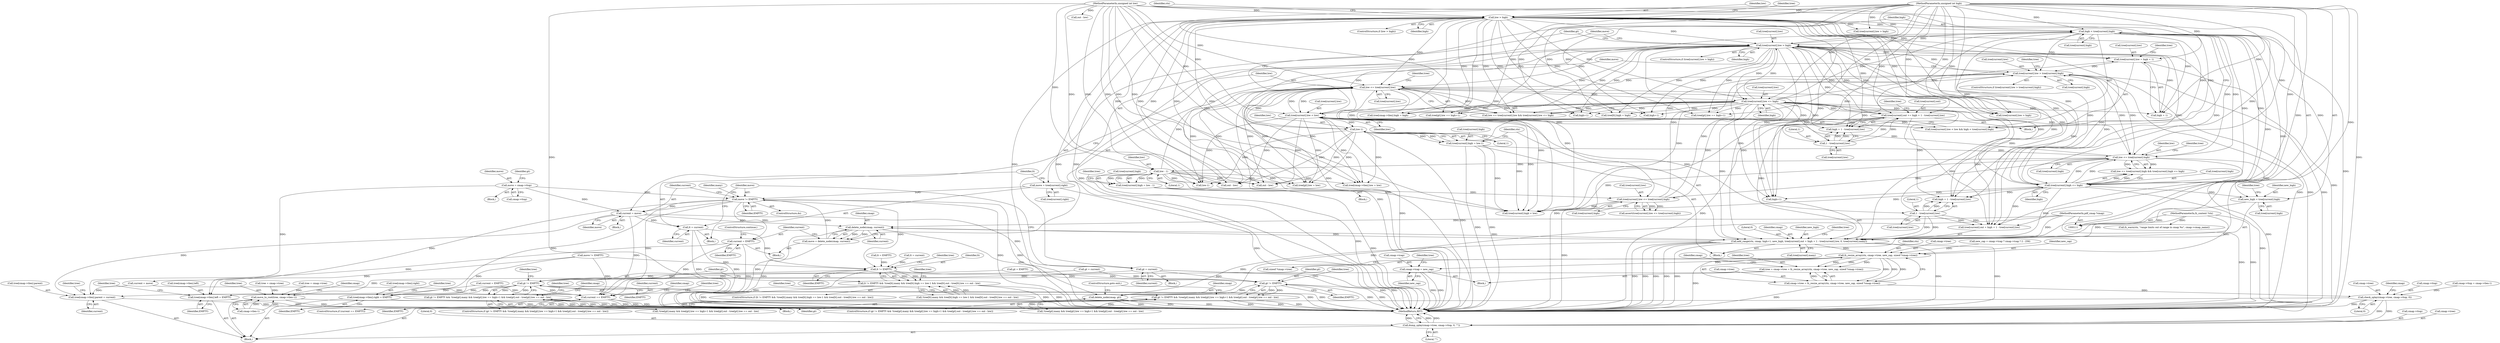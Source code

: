 digraph "0_ghostscript_f597300439e62f5e921f0d7b1e880b5c1a1f1607@API" {
"1000360" [label="(Call,move != EMPTY)"];
"1000220" [label="(Call,move = delete_node(cmap, current))"];
"1000222" [label="(Call,delete_node(cmap, current))"];
"1000303" [label="(Call,add_range(ctx, cmap, high+1, new_high, tree[current].out + high + 1 - tree[current].low, 0, tree[current].many))"];
"1000112" [label="(MethodParameterIn,fz_context *ctx)"];
"1000287" [label="(Call,new_high = tree[current].high)"];
"1000278" [label="(Call,high < tree[current].high)"];
"1000123" [label="(Call,low > high)"];
"1000114" [label="(MethodParameterIn,unsigned int low)"];
"1000115" [label="(MethodParameterIn,unsigned int high)"];
"1000337" [label="(Call,tree[current].low > high)"];
"1000208" [label="(Call,tree[current].low > tree[current].high)"];
"1000198" [label="(Call,tree[current].low = high + 1)"];
"1000175" [label="(Call,tree[current].low <= high)"];
"1000168" [label="(Call,low <= tree[current].low)"];
"1000300" [label="(Call,low-1)"];
"1000271" [label="(Call,tree[current].low < low)"];
"1000232" [label="(Call,low <= tree[current].high)"];
"1000257" [label="(Call,tree[current].low <= tree[current].high)"];
"1000247" [label="(Call,tree[current].high = low - 1)"];
"1000253" [label="(Call,low - 1)"];
"1000294" [label="(Call,tree[current].high = low-1)"];
"1000239" [label="(Call,tree[current].high <= high)"];
"1000318" [label="(Call,1 - tree[current].low)"];
"1000183" [label="(Call,tree[current].out += high + 1 - tree[current].low)"];
"1000191" [label="(Call,1 - tree[current].low)"];
"1000113" [label="(MethodParameterIn,pdf_cmap *cmap)"];
"1000163" [label="(Call,current = move)"];
"1000360" [label="(Call,move != EMPTY)"];
"1000350" [label="(Call,move = tree[current].right)"];
"1000145" [label="(Call,move = cmap->ttop)"];
"1000225" [label="(Call,current = EMPTY)"];
"1000634" [label="(Call,tree[cmap->tlen].parent = current)"];
"1000675" [label="(Call,current == EMPTY)"];
"1000410" [label="(Call,lt != EMPTY)"];
"1000409" [label="(Call,lt != EMPTY && !tree[lt].many && tree[lt].high == low-1 && tree[lt].out - tree[lt].low == out - low)"];
"1000455" [label="(Call,gt != EMPTY)"];
"1000454" [label="(Call,gt != EMPTY && !tree[gt].many && tree[gt].low == high+1 && tree[gt].out - tree[gt].low == out - low)"];
"1000502" [label="(Call,delete_node(cmap, gt))"];
"1000508" [label="(Call,gt != EMPTY)"];
"1000507" [label="(Call,gt != EMPTY && !tree[gt].many && tree[gt].low == high+1 && tree[gt].out - tree[gt].low == out - low)"];
"1000643" [label="(Call,tree[cmap->tlen].left = EMPTY)"];
"1000652" [label="(Call,tree[cmap->tlen].right = EMPTY)"];
"1000591" [label="(Call,fz_resize_array(ctx, cmap->tree, new_cap, sizeof *cmap->tree))"];
"1000585" [label="(Call,tree = cmap->tree = fz_resize_array(ctx, cmap->tree, new_cap, sizeof *cmap->tree))"];
"1000724" [label="(Call,move_to_root(tree, cmap->tlen-1))"];
"1000587" [label="(Call,cmap->tree = fz_resize_array(ctx, cmap->tree, new_cap, sizeof *cmap->tree))"];
"1000742" [label="(Call,check_splay(cmap->tree, cmap->ttop, 0))"];
"1000750" [label="(Call,dump_splay(cmap->tree, cmap->ttop, 0, \"\"))"];
"1000602" [label="(Call,cmap->tcap = new_cap)"];
"1000345" [label="(Call,gt = current)"];
"1000357" [label="(Call,lt = current)"];
"1000224" [label="(Identifier,current)"];
"1000204" [label="(Call,high + 1)"];
"1000227" [label="(Identifier,EMPTY)"];
"1000124" [label="(Identifier,low)"];
"1000660" [label="(Identifier,EMPTY)"];
"1000226" [label="(Identifier,current)"];
"1000359" [label="(Identifier,current)"];
"1000279" [label="(Identifier,high)"];
"1000651" [label="(Identifier,EMPTY)"];
"1000277" [label="(Identifier,low)"];
"1000544" [label="(Call,tree[gt].low = low)"];
"1000507" [label="(Call,gt != EMPTY && !tree[gt].many && tree[gt].low == high+1 && tree[gt].out - tree[gt].low == out - low)"];
"1000597" [label="(Call,sizeof *cmap->tree)"];
"1000573" [label="(Call,new_cap = cmap->tcap ? cmap->tcap * 2 : 256)"];
"1000134" [label="(Call,tree = cmap->tree)"];
"1000706" [label="(Call,tree[current].high < low)"];
"1000367" [label="(Call,current = move)"];
"1000406" [label="(Identifier,many)"];
"1000685" [label="(Call,tree[current].low > high)"];
"1000458" [label="(Call,!tree[gt].many && tree[gt].low == high+1 && tree[gt].out - tree[gt].low == out - low)"];
"1000642" [label="(Identifier,current)"];
"1000757" [label="(Literal,0)"];
"1000386" [label="(Call,gt = current)"];
"1000257" [label="(Call,tree[current].low <= tree[current].high)"];
"1000731" [label="(Call,cmap->ttop = cmap->tlen-1)"];
"1000503" [label="(Identifier,cmap)"];
"1000357" [label="(Call,lt = current)"];
"1000754" [label="(Call,cmap->ttop)"];
"1000604" [label="(Identifier,cmap)"];
"1000417" [label="(Identifier,tree)"];
"1000272" [label="(Call,tree[current].low)"];
"1000442" [label="(Call,out - low)"];
"1000547" [label="(Identifier,tree)"];
"1000183" [label="(Call,tree[current].out += high + 1 - tree[current].low)"];
"1000127" [label="(Call,fz_warn(ctx, \"range limits out of range in cmap %s\", cmap->cmap_name))"];
"1000510" [label="(Identifier,EMPTY)"];
"1000472" [label="(Call,high+1)"];
"1000201" [label="(Identifier,tree)"];
"1000302" [label="(Literal,1)"];
"1000675" [label="(Call,current == EMPTY)"];
"1000301" [label="(Identifier,low)"];
"1000135" [label="(Identifier,tree)"];
"1000233" [label="(Identifier,low)"];
"1000332" [label="(Identifier,tree)"];
"1000676" [label="(Identifier,current)"];
"1000260" [label="(Identifier,tree)"];
"1000519" [label="(Call,tree[gt].low == high+1)"];
"1000175" [label="(Call,tree[current].low <= high)"];
"1000371" [label="(Call,tree[current].low > high)"];
"1000362" [label="(Identifier,EMPTY)"];
"1000456" [label="(Identifier,gt)"];
"1000297" [label="(Identifier,tree)"];
"1000325" [label="(Literal,0)"];
"1000225" [label="(Call,current = EMPTY)"];
"1000664" [label="(Identifier,tree)"];
"1000246" [label="(Block,)"];
"1000506" [label="(ControlStructure,if (gt != EMPTY && !tree[gt].many && tree[gt].low == high+1 && tree[gt].out - tree[gt].low == out - low))"];
"1000181" [label="(Identifier,high)"];
"1000222" [label="(Call,delete_node(cmap, current))"];
"1000270" [label="(Call,tree[current].low < low && high < tree[current].high)"];
"1000316" [label="(Call,high + 1 - tree[current].low)"];
"1000743" [label="(Call,cmap->tree)"];
"1000199" [label="(Call,tree[current].low)"];
"1000751" [label="(Call,cmap->tree)"];
"1000165" [label="(Identifier,move)"];
"1000209" [label="(Call,tree[current].low)"];
"1000560" [label="(Call,current = EMPTY)"];
"1000361" [label="(Identifier,move)"];
"1000258" [label="(Call,tree[current].low)"];
"1000596" [label="(Identifier,new_cap)"];
"1000752" [label="(Identifier,cmap)"];
"1000336" [label="(ControlStructure,if (tree[current].low > high))"];
"1000592" [label="(Identifier,ctx)"];
"1000168" [label="(Call,low <= tree[current].low)"];
"1000123" [label="(Call,low > high)"];
"1000152" [label="(Identifier,gt)"];
"1000253" [label="(Call,low - 1)"];
"1000115" [label="(MethodParameterIn,unsigned int high)"];
"1000726" [label="(Call,cmap->tlen-1)"];
"1000119" [label="(Block,)"];
"1000198" [label="(Call,tree[current].low = high + 1)"];
"1000191" [label="(Call,1 - tree[current].low)"];
"1000677" [label="(Identifier,EMPTY)"];
"1000162" [label="(Block,)"];
"1000505" [label="(ControlStructure,goto exit;)"];
"1000410" [label="(Call,lt != EMPTY)"];
"1000588" [label="(Call,cmap->tree)"];
"1000345" [label="(Call,gt = current)"];
"1000571" [label="(Block,)"];
"1000189" [label="(Call,high + 1 - tree[current].low)"];
"1000306" [label="(Call,high+1)"];
"1000326" [label="(Call,tree[current].many)"];
"1000446" [label="(Call,tree[lt].high = high)"];
"1000242" [label="(Identifier,tree)"];
"1000245" [label="(Identifier,high)"];
"1000352" [label="(Call,tree[current].right)"];
"1000733" [label="(Identifier,cmap)"];
"1000742" [label="(Call,check_splay(cmap->tree, cmap->ttop, 0))"];
"1000228" [label="(ControlStructure,continue;)"];
"1000635" [label="(Call,tree[cmap->tlen].parent)"];
"1000350" [label="(Call,move = tree[current].right)"];
"1000303" [label="(Call,add_range(ctx, cmap, high+1, new_high, tree[current].out + high + 1 - tree[current].low, 0, tree[current].many))"];
"1000287" [label="(Call,new_high = tree[current].high)"];
"1000232" [label="(Call,low <= tree[current].high)"];
"1000300" [label="(Call,low-1)"];
"1000412" [label="(Identifier,EMPTY)"];
"1000511" [label="(Call,!tree[gt].many && tree[gt].low == high+1 && tree[gt].out - tree[gt].low == out - low)"];
"1000305" [label="(Identifier,cmap)"];
"1000427" [label="(Call,low-1)"];
"1000634" [label="(Call,tree[cmap->tlen].parent = current)"];
"1000586" [label="(Identifier,tree)"];
"1000643" [label="(Call,tree[cmap->tlen].left = EMPTY)"];
"1000540" [label="(Call,out - low)"];
"1000655" [label="(Identifier,tree)"];
"1000151" [label="(Call,gt = EMPTY)"];
"1000169" [label="(Identifier,low)"];
"1000263" [label="(Call,tree[current].high)"];
"1000143" [label="(Block,)"];
"1000161" [label="(ControlStructure,do)"];
"1000409" [label="(Call,lt != EMPTY && !tree[lt].many && tree[lt].high == low-1 && tree[lt].out - tree[lt].low == out - low)"];
"1000254" [label="(Identifier,low)"];
"1000114" [label="(MethodParameterIn,unsigned int low)"];
"1000455" [label="(Call,gt != EMPTY)"];
"1000758" [label="(Literal,\"\")"];
"1000285" [label="(Block,)"];
"1000585" [label="(Call,tree = cmap->tree = fz_resize_array(ctx, cmap->tree, new_cap, sizeof *cmap->tree))"];
"1000184" [label="(Call,tree[current].out)"];
"1000411" [label="(Identifier,lt)"];
"1000309" [label="(Identifier,new_high)"];
"1000525" [label="(Call,high+1)"];
"1000343" [label="(Identifier,high)"];
"1000750" [label="(Call,dump_splay(cmap->tree, cmap->ttop, 0, \"\"))"];
"1000155" [label="(Call,lt = EMPTY)"];
"1000337" [label="(Call,tree[current].low > high)"];
"1000746" [label="(Call,cmap->ttop)"];
"1000644" [label="(Call,tree[cmap->tlen].left)"];
"1000211" [label="(Identifier,tree)"];
"1000240" [label="(Call,tree[current].high)"];
"1000234" [label="(Call,tree[current].high)"];
"1000606" [label="(Identifier,new_cap)"];
"1000344" [label="(Block,)"];
"1000248" [label="(Call,tree[current].high)"];
"1000587" [label="(Call,cmap->tree = fz_resize_array(ctx, cmap->tree, new_cap, sizeof *cmap->tree))"];
"1000318" [label="(Call,1 - tree[current].low)"];
"1000176" [label="(Call,tree[current].low)"];
"1000170" [label="(Call,tree[current].low)"];
"1000146" [label="(Identifier,move)"];
"1000351" [label="(Identifier,move)"];
"1000112" [label="(MethodParameterIn,fz_context *ctx)"];
"1000494" [label="(Identifier,tree)"];
"1000490" [label="(Block,)"];
"1000346" [label="(Identifier,gt)"];
"1000502" [label="(Call,delete_node(cmap, gt))"];
"1000607" [label="(Call,tree[cmap->tlen].low = low)"];
"1000271" [label="(Call,tree[current].low < low)"];
"1000163" [label="(Call,current = move)"];
"1000349" [label="(Block,)"];
"1000223" [label="(Identifier,cmap)"];
"1000304" [label="(Identifier,ctx)"];
"1000122" [label="(ControlStructure,if (low > high))"];
"1000401" [label="(Call,move != EMPTY)"];
"1000725" [label="(Identifier,tree)"];
"1000147" [label="(Call,cmap->ttop)"];
"1000602" [label="(Call,cmap->tcap = new_cap)"];
"1000193" [label="(Call,tree[current].low)"];
"1000449" [label="(Identifier,tree)"];
"1000591" [label="(Call,fz_resize_array(ctx, cmap->tree, new_cap, sizeof *cmap->tree))"];
"1000207" [label="(ControlStructure,if (tree[current].low > tree[current].high))"];
"1000759" [label="(MethodReturn,RET)"];
"1000320" [label="(Call,tree[current].low)"];
"1000603" [label="(Call,cmap->tcap)"];
"1000347" [label="(Identifier,current)"];
"1000255" [label="(Literal,1)"];
"1000294" [label="(Call,tree[current].high = low-1)"];
"1000288" [label="(Identifier,new_high)"];
"1000338" [label="(Call,tree[current].low)"];
"1000610" [label="(Identifier,tree)"];
"1000192" [label="(Literal,1)"];
"1000289" [label="(Call,tree[current].high)"];
"1000239" [label="(Call,tree[current].high <= high)"];
"1000646" [label="(Identifier,tree)"];
"1000280" [label="(Call,tree[current].high)"];
"1000128" [label="(Identifier,ctx)"];
"1000653" [label="(Call,tree[cmap->tlen].right)"];
"1000220" [label="(Call,move = delete_node(cmap, current))"];
"1000454" [label="(Call,gt != EMPTY && !tree[gt].many && tree[gt].low == high+1 && tree[gt].out - tree[gt].low == out - low)"];
"1000724" [label="(Call,move_to_root(tree, cmap->tlen-1))"];
"1000509" [label="(Identifier,gt)"];
"1000295" [label="(Call,tree[current].high)"];
"1000125" [label="(Identifier,high)"];
"1000247" [label="(Call,tree[current].high = low - 1)"];
"1000164" [label="(Identifier,current)"];
"1000182" [label="(Block,)"];
"1000508" [label="(Call,gt != EMPTY)"];
"1000256" [label="(Call,assert(tree[current].low <= tree[current].high))"];
"1000219" [label="(Block,)"];
"1000453" [label="(ControlStructure,if (gt != EMPTY && !tree[gt].many && tree[gt].low == high+1 && tree[gt].out - tree[gt].low == out - low))"];
"1000145" [label="(Call,move = cmap->ttop)"];
"1000408" [label="(ControlStructure,if (lt != EMPTY && !tree[lt].many && tree[lt].high == low-1 && tree[lt].out - tree[lt].low == out - low))"];
"1000214" [label="(Call,tree[current].high)"];
"1000178" [label="(Identifier,tree)"];
"1000457" [label="(Identifier,EMPTY)"];
"1000680" [label="(Identifier,cmap)"];
"1000566" [label="(Identifier,cmap)"];
"1000487" [label="(Call,out - low)"];
"1000466" [label="(Call,tree[gt].low == high+1)"];
"1000674" [label="(ControlStructure,if (current == EMPTY))"];
"1000515" [label="(Identifier,tree)"];
"1000593" [label="(Call,cmap->tree)"];
"1000413" [label="(Call,!tree[lt].many && tree[lt].high == low-1 && tree[lt].out - tree[lt].low == out - low)"];
"1000616" [label="(Call,tree[cmap->tlen].high = high)"];
"1000221" [label="(Identifier,move)"];
"1000231" [label="(Call,low <= tree[current].high && tree[current].high <= high)"];
"1000358" [label="(Identifier,lt)"];
"1000749" [label="(Literal,0)"];
"1000319" [label="(Literal,1)"];
"1000331" [label="(Call,tree = cmap->tree)"];
"1000113" [label="(MethodParameterIn,pdf_cmap *cmap)"];
"1000340" [label="(Identifier,tree)"];
"1000504" [label="(Identifier,gt)"];
"1000398" [label="(Call,lt = current)"];
"1000360" [label="(Call,move != EMPTY)"];
"1000208" [label="(Call,tree[current].low > tree[current].high)"];
"1000278" [label="(Call,high < tree[current].high)"];
"1000462" [label="(Identifier,tree)"];
"1000688" [label="(Identifier,tree)"];
"1000167" [label="(Call,low <= tree[current].low && tree[current].low <= high)"];
"1000652" [label="(Call,tree[cmap->tlen].right = EMPTY)"];
"1000310" [label="(Call,tree[current].out + high + 1 - tree[current].low)"];
"1000360" -> "1000161"  [label="AST: "];
"1000360" -> "1000362"  [label="CFG: "];
"1000361" -> "1000360"  [label="AST: "];
"1000362" -> "1000360"  [label="AST: "];
"1000164" -> "1000360"  [label="CFG: "];
"1000406" -> "1000360"  [label="CFG: "];
"1000360" -> "1000759"  [label="DDG: "];
"1000360" -> "1000759"  [label="DDG: "];
"1000360" -> "1000163"  [label="DDG: "];
"1000360" -> "1000225"  [label="DDG: "];
"1000220" -> "1000360"  [label="DDG: "];
"1000350" -> "1000360"  [label="DDG: "];
"1000145" -> "1000360"  [label="DDG: "];
"1000360" -> "1000410"  [label="DDG: "];
"1000360" -> "1000643"  [label="DDG: "];
"1000360" -> "1000652"  [label="DDG: "];
"1000360" -> "1000675"  [label="DDG: "];
"1000220" -> "1000219"  [label="AST: "];
"1000220" -> "1000222"  [label="CFG: "];
"1000221" -> "1000220"  [label="AST: "];
"1000222" -> "1000220"  [label="AST: "];
"1000226" -> "1000220"  [label="CFG: "];
"1000220" -> "1000759"  [label="DDG: "];
"1000222" -> "1000220"  [label="DDG: "];
"1000222" -> "1000220"  [label="DDG: "];
"1000222" -> "1000224"  [label="CFG: "];
"1000223" -> "1000222"  [label="AST: "];
"1000224" -> "1000222"  [label="AST: "];
"1000222" -> "1000759"  [label="DDG: "];
"1000303" -> "1000222"  [label="DDG: "];
"1000113" -> "1000222"  [label="DDG: "];
"1000163" -> "1000222"  [label="DDG: "];
"1000222" -> "1000303"  [label="DDG: "];
"1000222" -> "1000502"  [label="DDG: "];
"1000303" -> "1000285"  [label="AST: "];
"1000303" -> "1000326"  [label="CFG: "];
"1000304" -> "1000303"  [label="AST: "];
"1000305" -> "1000303"  [label="AST: "];
"1000306" -> "1000303"  [label="AST: "];
"1000309" -> "1000303"  [label="AST: "];
"1000310" -> "1000303"  [label="AST: "];
"1000325" -> "1000303"  [label="AST: "];
"1000326" -> "1000303"  [label="AST: "];
"1000332" -> "1000303"  [label="CFG: "];
"1000303" -> "1000759"  [label="DDG: "];
"1000303" -> "1000759"  [label="DDG: "];
"1000303" -> "1000759"  [label="DDG: "];
"1000303" -> "1000759"  [label="DDG: "];
"1000303" -> "1000759"  [label="DDG: "];
"1000303" -> "1000759"  [label="DDG: "];
"1000303" -> "1000759"  [label="DDG: "];
"1000112" -> "1000303"  [label="DDG: "];
"1000287" -> "1000303"  [label="DDG: "];
"1000183" -> "1000303"  [label="DDG: "];
"1000115" -> "1000303"  [label="DDG: "];
"1000123" -> "1000303"  [label="DDG: "];
"1000337" -> "1000303"  [label="DDG: "];
"1000175" -> "1000303"  [label="DDG: "];
"1000278" -> "1000303"  [label="DDG: "];
"1000239" -> "1000303"  [label="DDG: "];
"1000318" -> "1000303"  [label="DDG: "];
"1000318" -> "1000303"  [label="DDG: "];
"1000113" -> "1000303"  [label="DDG: "];
"1000303" -> "1000502"  [label="DDG: "];
"1000303" -> "1000591"  [label="DDG: "];
"1000112" -> "1000111"  [label="AST: "];
"1000112" -> "1000759"  [label="DDG: "];
"1000112" -> "1000127"  [label="DDG: "];
"1000112" -> "1000591"  [label="DDG: "];
"1000287" -> "1000285"  [label="AST: "];
"1000287" -> "1000289"  [label="CFG: "];
"1000288" -> "1000287"  [label="AST: "];
"1000289" -> "1000287"  [label="AST: "];
"1000297" -> "1000287"  [label="CFG: "];
"1000278" -> "1000287"  [label="DDG: "];
"1000239" -> "1000287"  [label="DDG: "];
"1000232" -> "1000287"  [label="DDG: "];
"1000278" -> "1000270"  [label="AST: "];
"1000278" -> "1000280"  [label="CFG: "];
"1000279" -> "1000278"  [label="AST: "];
"1000280" -> "1000278"  [label="AST: "];
"1000270" -> "1000278"  [label="CFG: "];
"1000278" -> "1000759"  [label="DDG: "];
"1000278" -> "1000208"  [label="DDG: "];
"1000278" -> "1000232"  [label="DDG: "];
"1000278" -> "1000270"  [label="DDG: "];
"1000278" -> "1000270"  [label="DDG: "];
"1000123" -> "1000278"  [label="DDG: "];
"1000337" -> "1000278"  [label="DDG: "];
"1000175" -> "1000278"  [label="DDG: "];
"1000239" -> "1000278"  [label="DDG: "];
"1000239" -> "1000278"  [label="DDG: "];
"1000115" -> "1000278"  [label="DDG: "];
"1000232" -> "1000278"  [label="DDG: "];
"1000278" -> "1000306"  [label="DDG: "];
"1000278" -> "1000310"  [label="DDG: "];
"1000278" -> "1000316"  [label="DDG: "];
"1000278" -> "1000337"  [label="DDG: "];
"1000278" -> "1000706"  [label="DDG: "];
"1000123" -> "1000122"  [label="AST: "];
"1000123" -> "1000125"  [label="CFG: "];
"1000124" -> "1000123"  [label="AST: "];
"1000125" -> "1000123"  [label="AST: "];
"1000128" -> "1000123"  [label="CFG: "];
"1000135" -> "1000123"  [label="CFG: "];
"1000123" -> "1000759"  [label="DDG: "];
"1000123" -> "1000759"  [label="DDG: "];
"1000123" -> "1000759"  [label="DDG: "];
"1000114" -> "1000123"  [label="DDG: "];
"1000115" -> "1000123"  [label="DDG: "];
"1000123" -> "1000168"  [label="DDG: "];
"1000123" -> "1000175"  [label="DDG: "];
"1000123" -> "1000183"  [label="DDG: "];
"1000123" -> "1000189"  [label="DDG: "];
"1000123" -> "1000198"  [label="DDG: "];
"1000123" -> "1000204"  [label="DDG: "];
"1000123" -> "1000239"  [label="DDG: "];
"1000123" -> "1000306"  [label="DDG: "];
"1000123" -> "1000310"  [label="DDG: "];
"1000123" -> "1000316"  [label="DDG: "];
"1000123" -> "1000337"  [label="DDG: "];
"1000123" -> "1000371"  [label="DDG: "];
"1000123" -> "1000427"  [label="DDG: "];
"1000123" -> "1000446"  [label="DDG: "];
"1000123" -> "1000466"  [label="DDG: "];
"1000123" -> "1000472"  [label="DDG: "];
"1000123" -> "1000487"  [label="DDG: "];
"1000123" -> "1000519"  [label="DDG: "];
"1000123" -> "1000525"  [label="DDG: "];
"1000123" -> "1000540"  [label="DDG: "];
"1000123" -> "1000544"  [label="DDG: "];
"1000123" -> "1000607"  [label="DDG: "];
"1000123" -> "1000616"  [label="DDG: "];
"1000123" -> "1000685"  [label="DDG: "];
"1000123" -> "1000706"  [label="DDG: "];
"1000114" -> "1000111"  [label="AST: "];
"1000114" -> "1000759"  [label="DDG: "];
"1000114" -> "1000168"  [label="DDG: "];
"1000114" -> "1000232"  [label="DDG: "];
"1000114" -> "1000253"  [label="DDG: "];
"1000114" -> "1000271"  [label="DDG: "];
"1000114" -> "1000300"  [label="DDG: "];
"1000114" -> "1000427"  [label="DDG: "];
"1000114" -> "1000442"  [label="DDG: "];
"1000114" -> "1000487"  [label="DDG: "];
"1000114" -> "1000540"  [label="DDG: "];
"1000114" -> "1000544"  [label="DDG: "];
"1000114" -> "1000607"  [label="DDG: "];
"1000114" -> "1000706"  [label="DDG: "];
"1000115" -> "1000111"  [label="AST: "];
"1000115" -> "1000759"  [label="DDG: "];
"1000115" -> "1000175"  [label="DDG: "];
"1000115" -> "1000183"  [label="DDG: "];
"1000115" -> "1000189"  [label="DDG: "];
"1000115" -> "1000198"  [label="DDG: "];
"1000115" -> "1000204"  [label="DDG: "];
"1000115" -> "1000239"  [label="DDG: "];
"1000115" -> "1000306"  [label="DDG: "];
"1000115" -> "1000310"  [label="DDG: "];
"1000115" -> "1000316"  [label="DDG: "];
"1000115" -> "1000337"  [label="DDG: "];
"1000115" -> "1000371"  [label="DDG: "];
"1000115" -> "1000446"  [label="DDG: "];
"1000115" -> "1000466"  [label="DDG: "];
"1000115" -> "1000472"  [label="DDG: "];
"1000115" -> "1000519"  [label="DDG: "];
"1000115" -> "1000525"  [label="DDG: "];
"1000115" -> "1000616"  [label="DDG: "];
"1000115" -> "1000685"  [label="DDG: "];
"1000337" -> "1000336"  [label="AST: "];
"1000337" -> "1000343"  [label="CFG: "];
"1000338" -> "1000337"  [label="AST: "];
"1000343" -> "1000337"  [label="AST: "];
"1000346" -> "1000337"  [label="CFG: "];
"1000351" -> "1000337"  [label="CFG: "];
"1000337" -> "1000759"  [label="DDG: "];
"1000337" -> "1000759"  [label="DDG: "];
"1000337" -> "1000759"  [label="DDG: "];
"1000337" -> "1000168"  [label="DDG: "];
"1000337" -> "1000175"  [label="DDG: "];
"1000337" -> "1000183"  [label="DDG: "];
"1000337" -> "1000189"  [label="DDG: "];
"1000337" -> "1000198"  [label="DDG: "];
"1000337" -> "1000204"  [label="DDG: "];
"1000337" -> "1000239"  [label="DDG: "];
"1000337" -> "1000306"  [label="DDG: "];
"1000337" -> "1000310"  [label="DDG: "];
"1000337" -> "1000316"  [label="DDG: "];
"1000208" -> "1000337"  [label="DDG: "];
"1000257" -> "1000337"  [label="DDG: "];
"1000271" -> "1000337"  [label="DDG: "];
"1000318" -> "1000337"  [label="DDG: "];
"1000175" -> "1000337"  [label="DDG: "];
"1000239" -> "1000337"  [label="DDG: "];
"1000337" -> "1000446"  [label="DDG: "];
"1000337" -> "1000466"  [label="DDG: "];
"1000337" -> "1000472"  [label="DDG: "];
"1000337" -> "1000519"  [label="DDG: "];
"1000337" -> "1000525"  [label="DDG: "];
"1000337" -> "1000616"  [label="DDG: "];
"1000337" -> "1000685"  [label="DDG: "];
"1000337" -> "1000685"  [label="DDG: "];
"1000208" -> "1000207"  [label="AST: "];
"1000208" -> "1000214"  [label="CFG: "];
"1000209" -> "1000208"  [label="AST: "];
"1000214" -> "1000208"  [label="AST: "];
"1000221" -> "1000208"  [label="CFG: "];
"1000340" -> "1000208"  [label="CFG: "];
"1000208" -> "1000759"  [label="DDG: "];
"1000208" -> "1000759"  [label="DDG: "];
"1000208" -> "1000759"  [label="DDG: "];
"1000208" -> "1000168"  [label="DDG: "];
"1000198" -> "1000208"  [label="DDG: "];
"1000257" -> "1000208"  [label="DDG: "];
"1000294" -> "1000208"  [label="DDG: "];
"1000232" -> "1000208"  [label="DDG: "];
"1000239" -> "1000208"  [label="DDG: "];
"1000208" -> "1000232"  [label="DDG: "];
"1000208" -> "1000685"  [label="DDG: "];
"1000208" -> "1000706"  [label="DDG: "];
"1000198" -> "1000182"  [label="AST: "];
"1000198" -> "1000204"  [label="CFG: "];
"1000199" -> "1000198"  [label="AST: "];
"1000204" -> "1000198"  [label="AST: "];
"1000211" -> "1000198"  [label="CFG: "];
"1000198" -> "1000759"  [label="DDG: "];
"1000175" -> "1000198"  [label="DDG: "];
"1000175" -> "1000167"  [label="AST: "];
"1000175" -> "1000181"  [label="CFG: "];
"1000176" -> "1000175"  [label="AST: "];
"1000181" -> "1000175"  [label="AST: "];
"1000167" -> "1000175"  [label="CFG: "];
"1000175" -> "1000167"  [label="DDG: "];
"1000175" -> "1000167"  [label="DDG: "];
"1000168" -> "1000175"  [label="DDG: "];
"1000175" -> "1000183"  [label="DDG: "];
"1000175" -> "1000189"  [label="DDG: "];
"1000175" -> "1000191"  [label="DDG: "];
"1000175" -> "1000204"  [label="DDG: "];
"1000175" -> "1000239"  [label="DDG: "];
"1000175" -> "1000257"  [label="DDG: "];
"1000175" -> "1000271"  [label="DDG: "];
"1000175" -> "1000306"  [label="DDG: "];
"1000175" -> "1000310"  [label="DDG: "];
"1000175" -> "1000316"  [label="DDG: "];
"1000175" -> "1000446"  [label="DDG: "];
"1000175" -> "1000466"  [label="DDG: "];
"1000175" -> "1000472"  [label="DDG: "];
"1000175" -> "1000519"  [label="DDG: "];
"1000175" -> "1000525"  [label="DDG: "];
"1000175" -> "1000616"  [label="DDG: "];
"1000175" -> "1000685"  [label="DDG: "];
"1000168" -> "1000167"  [label="AST: "];
"1000168" -> "1000170"  [label="CFG: "];
"1000169" -> "1000168"  [label="AST: "];
"1000170" -> "1000168"  [label="AST: "];
"1000178" -> "1000168"  [label="CFG: "];
"1000167" -> "1000168"  [label="CFG: "];
"1000168" -> "1000759"  [label="DDG: "];
"1000168" -> "1000167"  [label="DDG: "];
"1000168" -> "1000167"  [label="DDG: "];
"1000300" -> "1000168"  [label="DDG: "];
"1000271" -> "1000168"  [label="DDG: "];
"1000253" -> "1000168"  [label="DDG: "];
"1000168" -> "1000191"  [label="DDG: "];
"1000168" -> "1000232"  [label="DDG: "];
"1000168" -> "1000257"  [label="DDG: "];
"1000168" -> "1000271"  [label="DDG: "];
"1000168" -> "1000427"  [label="DDG: "];
"1000168" -> "1000487"  [label="DDG: "];
"1000168" -> "1000540"  [label="DDG: "];
"1000168" -> "1000544"  [label="DDG: "];
"1000168" -> "1000607"  [label="DDG: "];
"1000168" -> "1000706"  [label="DDG: "];
"1000300" -> "1000294"  [label="AST: "];
"1000300" -> "1000302"  [label="CFG: "];
"1000301" -> "1000300"  [label="AST: "];
"1000302" -> "1000300"  [label="AST: "];
"1000294" -> "1000300"  [label="CFG: "];
"1000300" -> "1000759"  [label="DDG: "];
"1000300" -> "1000294"  [label="DDG: "];
"1000300" -> "1000294"  [label="DDG: "];
"1000271" -> "1000300"  [label="DDG: "];
"1000300" -> "1000427"  [label="DDG: "];
"1000300" -> "1000487"  [label="DDG: "];
"1000300" -> "1000540"  [label="DDG: "];
"1000300" -> "1000544"  [label="DDG: "];
"1000300" -> "1000607"  [label="DDG: "];
"1000300" -> "1000706"  [label="DDG: "];
"1000271" -> "1000270"  [label="AST: "];
"1000271" -> "1000277"  [label="CFG: "];
"1000272" -> "1000271"  [label="AST: "];
"1000277" -> "1000271"  [label="AST: "];
"1000279" -> "1000271"  [label="CFG: "];
"1000270" -> "1000271"  [label="CFG: "];
"1000271" -> "1000759"  [label="DDG: "];
"1000271" -> "1000270"  [label="DDG: "];
"1000271" -> "1000270"  [label="DDG: "];
"1000232" -> "1000271"  [label="DDG: "];
"1000271" -> "1000318"  [label="DDG: "];
"1000271" -> "1000427"  [label="DDG: "];
"1000271" -> "1000487"  [label="DDG: "];
"1000271" -> "1000540"  [label="DDG: "];
"1000271" -> "1000544"  [label="DDG: "];
"1000271" -> "1000607"  [label="DDG: "];
"1000271" -> "1000706"  [label="DDG: "];
"1000232" -> "1000231"  [label="AST: "];
"1000232" -> "1000234"  [label="CFG: "];
"1000233" -> "1000232"  [label="AST: "];
"1000234" -> "1000232"  [label="AST: "];
"1000242" -> "1000232"  [label="CFG: "];
"1000231" -> "1000232"  [label="CFG: "];
"1000232" -> "1000759"  [label="DDG: "];
"1000232" -> "1000231"  [label="DDG: "];
"1000232" -> "1000231"  [label="DDG: "];
"1000257" -> "1000232"  [label="DDG: "];
"1000294" -> "1000232"  [label="DDG: "];
"1000239" -> "1000232"  [label="DDG: "];
"1000232" -> "1000239"  [label="DDG: "];
"1000232" -> "1000253"  [label="DDG: "];
"1000232" -> "1000706"  [label="DDG: "];
"1000257" -> "1000256"  [label="AST: "];
"1000257" -> "1000263"  [label="CFG: "];
"1000258" -> "1000257"  [label="AST: "];
"1000263" -> "1000257"  [label="AST: "];
"1000256" -> "1000257"  [label="CFG: "];
"1000257" -> "1000759"  [label="DDG: "];
"1000257" -> "1000256"  [label="DDG: "];
"1000257" -> "1000256"  [label="DDG: "];
"1000247" -> "1000257"  [label="DDG: "];
"1000257" -> "1000706"  [label="DDG: "];
"1000247" -> "1000246"  [label="AST: "];
"1000247" -> "1000253"  [label="CFG: "];
"1000248" -> "1000247"  [label="AST: "];
"1000253" -> "1000247"  [label="AST: "];
"1000260" -> "1000247"  [label="CFG: "];
"1000247" -> "1000759"  [label="DDG: "];
"1000253" -> "1000247"  [label="DDG: "];
"1000253" -> "1000247"  [label="DDG: "];
"1000253" -> "1000255"  [label="CFG: "];
"1000254" -> "1000253"  [label="AST: "];
"1000255" -> "1000253"  [label="AST: "];
"1000253" -> "1000759"  [label="DDG: "];
"1000253" -> "1000427"  [label="DDG: "];
"1000253" -> "1000487"  [label="DDG: "];
"1000253" -> "1000540"  [label="DDG: "];
"1000253" -> "1000544"  [label="DDG: "];
"1000253" -> "1000607"  [label="DDG: "];
"1000253" -> "1000706"  [label="DDG: "];
"1000294" -> "1000285"  [label="AST: "];
"1000295" -> "1000294"  [label="AST: "];
"1000304" -> "1000294"  [label="CFG: "];
"1000294" -> "1000759"  [label="DDG: "];
"1000294" -> "1000759"  [label="DDG: "];
"1000294" -> "1000706"  [label="DDG: "];
"1000239" -> "1000231"  [label="AST: "];
"1000239" -> "1000245"  [label="CFG: "];
"1000240" -> "1000239"  [label="AST: "];
"1000245" -> "1000239"  [label="AST: "];
"1000231" -> "1000239"  [label="CFG: "];
"1000239" -> "1000759"  [label="DDG: "];
"1000239" -> "1000231"  [label="DDG: "];
"1000239" -> "1000231"  [label="DDG: "];
"1000239" -> "1000306"  [label="DDG: "];
"1000239" -> "1000310"  [label="DDG: "];
"1000239" -> "1000316"  [label="DDG: "];
"1000239" -> "1000706"  [label="DDG: "];
"1000318" -> "1000316"  [label="AST: "];
"1000318" -> "1000320"  [label="CFG: "];
"1000319" -> "1000318"  [label="AST: "];
"1000320" -> "1000318"  [label="AST: "];
"1000316" -> "1000318"  [label="CFG: "];
"1000318" -> "1000310"  [label="DDG: "];
"1000318" -> "1000310"  [label="DDG: "];
"1000318" -> "1000316"  [label="DDG: "];
"1000318" -> "1000316"  [label="DDG: "];
"1000183" -> "1000182"  [label="AST: "];
"1000183" -> "1000189"  [label="CFG: "];
"1000184" -> "1000183"  [label="AST: "];
"1000189" -> "1000183"  [label="AST: "];
"1000201" -> "1000183"  [label="CFG: "];
"1000183" -> "1000759"  [label="DDG: "];
"1000183" -> "1000759"  [label="DDG: "];
"1000191" -> "1000183"  [label="DDG: "];
"1000191" -> "1000183"  [label="DDG: "];
"1000183" -> "1000310"  [label="DDG: "];
"1000191" -> "1000189"  [label="AST: "];
"1000191" -> "1000193"  [label="CFG: "];
"1000192" -> "1000191"  [label="AST: "];
"1000193" -> "1000191"  [label="AST: "];
"1000189" -> "1000191"  [label="CFG: "];
"1000191" -> "1000189"  [label="DDG: "];
"1000191" -> "1000189"  [label="DDG: "];
"1000113" -> "1000111"  [label="AST: "];
"1000113" -> "1000759"  [label="DDG: "];
"1000113" -> "1000502"  [label="DDG: "];
"1000163" -> "1000162"  [label="AST: "];
"1000163" -> "1000165"  [label="CFG: "];
"1000164" -> "1000163"  [label="AST: "];
"1000165" -> "1000163"  [label="AST: "];
"1000169" -> "1000163"  [label="CFG: "];
"1000145" -> "1000163"  [label="DDG: "];
"1000163" -> "1000345"  [label="DDG: "];
"1000163" -> "1000357"  [label="DDG: "];
"1000163" -> "1000634"  [label="DDG: "];
"1000163" -> "1000675"  [label="DDG: "];
"1000350" -> "1000349"  [label="AST: "];
"1000350" -> "1000352"  [label="CFG: "];
"1000351" -> "1000350"  [label="AST: "];
"1000352" -> "1000350"  [label="AST: "];
"1000358" -> "1000350"  [label="CFG: "];
"1000350" -> "1000759"  [label="DDG: "];
"1000145" -> "1000143"  [label="AST: "];
"1000145" -> "1000147"  [label="CFG: "];
"1000146" -> "1000145"  [label="AST: "];
"1000147" -> "1000145"  [label="AST: "];
"1000152" -> "1000145"  [label="CFG: "];
"1000145" -> "1000367"  [label="DDG: "];
"1000225" -> "1000219"  [label="AST: "];
"1000225" -> "1000227"  [label="CFG: "];
"1000226" -> "1000225"  [label="AST: "];
"1000227" -> "1000225"  [label="AST: "];
"1000228" -> "1000225"  [label="CFG: "];
"1000225" -> "1000759"  [label="DDG: "];
"1000225" -> "1000634"  [label="DDG: "];
"1000225" -> "1000675"  [label="DDG: "];
"1000634" -> "1000119"  [label="AST: "];
"1000634" -> "1000642"  [label="CFG: "];
"1000635" -> "1000634"  [label="AST: "];
"1000642" -> "1000634"  [label="AST: "];
"1000646" -> "1000634"  [label="CFG: "];
"1000634" -> "1000759"  [label="DDG: "];
"1000560" -> "1000634"  [label="DDG: "];
"1000367" -> "1000634"  [label="DDG: "];
"1000675" -> "1000674"  [label="AST: "];
"1000675" -> "1000677"  [label="CFG: "];
"1000676" -> "1000675"  [label="AST: "];
"1000677" -> "1000675"  [label="AST: "];
"1000680" -> "1000675"  [label="CFG: "];
"1000688" -> "1000675"  [label="CFG: "];
"1000675" -> "1000759"  [label="DDG: "];
"1000675" -> "1000759"  [label="DDG: "];
"1000675" -> "1000759"  [label="DDG: "];
"1000560" -> "1000675"  [label="DDG: "];
"1000367" -> "1000675"  [label="DDG: "];
"1000401" -> "1000675"  [label="DDG: "];
"1000508" -> "1000675"  [label="DDG: "];
"1000410" -> "1000409"  [label="AST: "];
"1000410" -> "1000412"  [label="CFG: "];
"1000411" -> "1000410"  [label="AST: "];
"1000412" -> "1000410"  [label="AST: "];
"1000417" -> "1000410"  [label="CFG: "];
"1000409" -> "1000410"  [label="CFG: "];
"1000410" -> "1000759"  [label="DDG: "];
"1000410" -> "1000409"  [label="DDG: "];
"1000410" -> "1000409"  [label="DDG: "];
"1000357" -> "1000410"  [label="DDG: "];
"1000155" -> "1000410"  [label="DDG: "];
"1000398" -> "1000410"  [label="DDG: "];
"1000401" -> "1000410"  [label="DDG: "];
"1000410" -> "1000455"  [label="DDG: "];
"1000410" -> "1000508"  [label="DDG: "];
"1000409" -> "1000408"  [label="AST: "];
"1000409" -> "1000413"  [label="CFG: "];
"1000413" -> "1000409"  [label="AST: "];
"1000449" -> "1000409"  [label="CFG: "];
"1000509" -> "1000409"  [label="CFG: "];
"1000409" -> "1000759"  [label="DDG: "];
"1000409" -> "1000759"  [label="DDG: "];
"1000409" -> "1000759"  [label="DDG: "];
"1000413" -> "1000409"  [label="DDG: "];
"1000413" -> "1000409"  [label="DDG: "];
"1000455" -> "1000454"  [label="AST: "];
"1000455" -> "1000457"  [label="CFG: "];
"1000456" -> "1000455"  [label="AST: "];
"1000457" -> "1000455"  [label="AST: "];
"1000462" -> "1000455"  [label="CFG: "];
"1000454" -> "1000455"  [label="CFG: "];
"1000455" -> "1000759"  [label="DDG: "];
"1000455" -> "1000759"  [label="DDG: "];
"1000455" -> "1000454"  [label="DDG: "];
"1000455" -> "1000454"  [label="DDG: "];
"1000151" -> "1000455"  [label="DDG: "];
"1000386" -> "1000455"  [label="DDG: "];
"1000345" -> "1000455"  [label="DDG: "];
"1000455" -> "1000502"  [label="DDG: "];
"1000454" -> "1000453"  [label="AST: "];
"1000454" -> "1000458"  [label="CFG: "];
"1000458" -> "1000454"  [label="AST: "];
"1000494" -> "1000454"  [label="CFG: "];
"1000505" -> "1000454"  [label="CFG: "];
"1000454" -> "1000759"  [label="DDG: "];
"1000454" -> "1000759"  [label="DDG: "];
"1000454" -> "1000759"  [label="DDG: "];
"1000458" -> "1000454"  [label="DDG: "];
"1000458" -> "1000454"  [label="DDG: "];
"1000502" -> "1000490"  [label="AST: "];
"1000502" -> "1000504"  [label="CFG: "];
"1000503" -> "1000502"  [label="AST: "];
"1000504" -> "1000502"  [label="AST: "];
"1000505" -> "1000502"  [label="CFG: "];
"1000502" -> "1000759"  [label="DDG: "];
"1000502" -> "1000759"  [label="DDG: "];
"1000502" -> "1000759"  [label="DDG: "];
"1000508" -> "1000507"  [label="AST: "];
"1000508" -> "1000510"  [label="CFG: "];
"1000509" -> "1000508"  [label="AST: "];
"1000510" -> "1000508"  [label="AST: "];
"1000515" -> "1000508"  [label="CFG: "];
"1000507" -> "1000508"  [label="CFG: "];
"1000508" -> "1000759"  [label="DDG: "];
"1000508" -> "1000759"  [label="DDG: "];
"1000508" -> "1000507"  [label="DDG: "];
"1000508" -> "1000507"  [label="DDG: "];
"1000151" -> "1000508"  [label="DDG: "];
"1000386" -> "1000508"  [label="DDG: "];
"1000345" -> "1000508"  [label="DDG: "];
"1000508" -> "1000643"  [label="DDG: "];
"1000508" -> "1000652"  [label="DDG: "];
"1000507" -> "1000506"  [label="AST: "];
"1000507" -> "1000511"  [label="CFG: "];
"1000511" -> "1000507"  [label="AST: "];
"1000547" -> "1000507"  [label="CFG: "];
"1000566" -> "1000507"  [label="CFG: "];
"1000507" -> "1000759"  [label="DDG: "];
"1000507" -> "1000759"  [label="DDG: "];
"1000507" -> "1000759"  [label="DDG: "];
"1000511" -> "1000507"  [label="DDG: "];
"1000511" -> "1000507"  [label="DDG: "];
"1000643" -> "1000119"  [label="AST: "];
"1000643" -> "1000651"  [label="CFG: "];
"1000644" -> "1000643"  [label="AST: "];
"1000651" -> "1000643"  [label="AST: "];
"1000655" -> "1000643"  [label="CFG: "];
"1000643" -> "1000759"  [label="DDG: "];
"1000401" -> "1000643"  [label="DDG: "];
"1000652" -> "1000119"  [label="AST: "];
"1000652" -> "1000660"  [label="CFG: "];
"1000653" -> "1000652"  [label="AST: "];
"1000660" -> "1000652"  [label="AST: "];
"1000664" -> "1000652"  [label="CFG: "];
"1000652" -> "1000759"  [label="DDG: "];
"1000401" -> "1000652"  [label="DDG: "];
"1000591" -> "1000587"  [label="AST: "];
"1000591" -> "1000597"  [label="CFG: "];
"1000592" -> "1000591"  [label="AST: "];
"1000593" -> "1000591"  [label="AST: "];
"1000596" -> "1000591"  [label="AST: "];
"1000597" -> "1000591"  [label="AST: "];
"1000587" -> "1000591"  [label="CFG: "];
"1000591" -> "1000759"  [label="DDG: "];
"1000591" -> "1000585"  [label="DDG: "];
"1000591" -> "1000585"  [label="DDG: "];
"1000591" -> "1000585"  [label="DDG: "];
"1000591" -> "1000587"  [label="DDG: "];
"1000591" -> "1000587"  [label="DDG: "];
"1000591" -> "1000587"  [label="DDG: "];
"1000573" -> "1000591"  [label="DDG: "];
"1000591" -> "1000602"  [label="DDG: "];
"1000585" -> "1000571"  [label="AST: "];
"1000585" -> "1000587"  [label="CFG: "];
"1000586" -> "1000585"  [label="AST: "];
"1000587" -> "1000585"  [label="AST: "];
"1000604" -> "1000585"  [label="CFG: "];
"1000587" -> "1000585"  [label="DDG: "];
"1000585" -> "1000724"  [label="DDG: "];
"1000724" -> "1000119"  [label="AST: "];
"1000724" -> "1000726"  [label="CFG: "];
"1000725" -> "1000724"  [label="AST: "];
"1000726" -> "1000724"  [label="AST: "];
"1000733" -> "1000724"  [label="CFG: "];
"1000724" -> "1000759"  [label="DDG: "];
"1000724" -> "1000759"  [label="DDG: "];
"1000331" -> "1000724"  [label="DDG: "];
"1000134" -> "1000724"  [label="DDG: "];
"1000726" -> "1000724"  [label="DDG: "];
"1000726" -> "1000724"  [label="DDG: "];
"1000588" -> "1000587"  [label="AST: "];
"1000587" -> "1000759"  [label="DDG: "];
"1000587" -> "1000742"  [label="DDG: "];
"1000742" -> "1000119"  [label="AST: "];
"1000742" -> "1000749"  [label="CFG: "];
"1000743" -> "1000742"  [label="AST: "];
"1000746" -> "1000742"  [label="AST: "];
"1000749" -> "1000742"  [label="AST: "];
"1000752" -> "1000742"  [label="CFG: "];
"1000742" -> "1000759"  [label="DDG: "];
"1000731" -> "1000742"  [label="DDG: "];
"1000742" -> "1000750"  [label="DDG: "];
"1000742" -> "1000750"  [label="DDG: "];
"1000750" -> "1000119"  [label="AST: "];
"1000750" -> "1000758"  [label="CFG: "];
"1000751" -> "1000750"  [label="AST: "];
"1000754" -> "1000750"  [label="AST: "];
"1000757" -> "1000750"  [label="AST: "];
"1000758" -> "1000750"  [label="AST: "];
"1000759" -> "1000750"  [label="CFG: "];
"1000750" -> "1000759"  [label="DDG: "];
"1000750" -> "1000759"  [label="DDG: "];
"1000750" -> "1000759"  [label="DDG: "];
"1000602" -> "1000571"  [label="AST: "];
"1000602" -> "1000606"  [label="CFG: "];
"1000603" -> "1000602"  [label="AST: "];
"1000606" -> "1000602"  [label="AST: "];
"1000610" -> "1000602"  [label="CFG: "];
"1000602" -> "1000759"  [label="DDG: "];
"1000602" -> "1000759"  [label="DDG: "];
"1000345" -> "1000344"  [label="AST: "];
"1000345" -> "1000347"  [label="CFG: "];
"1000346" -> "1000345"  [label="AST: "];
"1000347" -> "1000345"  [label="AST: "];
"1000361" -> "1000345"  [label="CFG: "];
"1000345" -> "1000759"  [label="DDG: "];
"1000345" -> "1000759"  [label="DDG: "];
"1000357" -> "1000349"  [label="AST: "];
"1000357" -> "1000359"  [label="CFG: "];
"1000358" -> "1000357"  [label="AST: "];
"1000359" -> "1000357"  [label="AST: "];
"1000361" -> "1000357"  [label="CFG: "];
"1000357" -> "1000759"  [label="DDG: "];
"1000357" -> "1000759"  [label="DDG: "];
}
